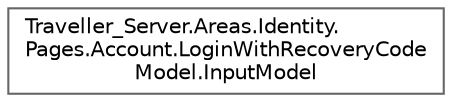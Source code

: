 digraph "Graphical Class Hierarchy"
{
 // LATEX_PDF_SIZE
  bgcolor="transparent";
  edge [fontname=Helvetica,fontsize=10,labelfontname=Helvetica,labelfontsize=10];
  node [fontname=Helvetica,fontsize=10,shape=box,height=0.2,width=0.4];
  rankdir="LR";
  Node0 [label="Traveller_Server.Areas.Identity.\lPages.Account.LoginWithRecoveryCode\lModel.InputModel",height=0.2,width=0.4,color="grey40", fillcolor="white", style="filled",URL="$class_traveller___server_1_1_areas_1_1_identity_1_1_pages_1_1_account_1_1_login_with_recovery_code_model_1_1_input_model.html",tooltip="This API supports the ASP.NET Core Identity default UI infrastructure and is not intended to be used ..."];
}
